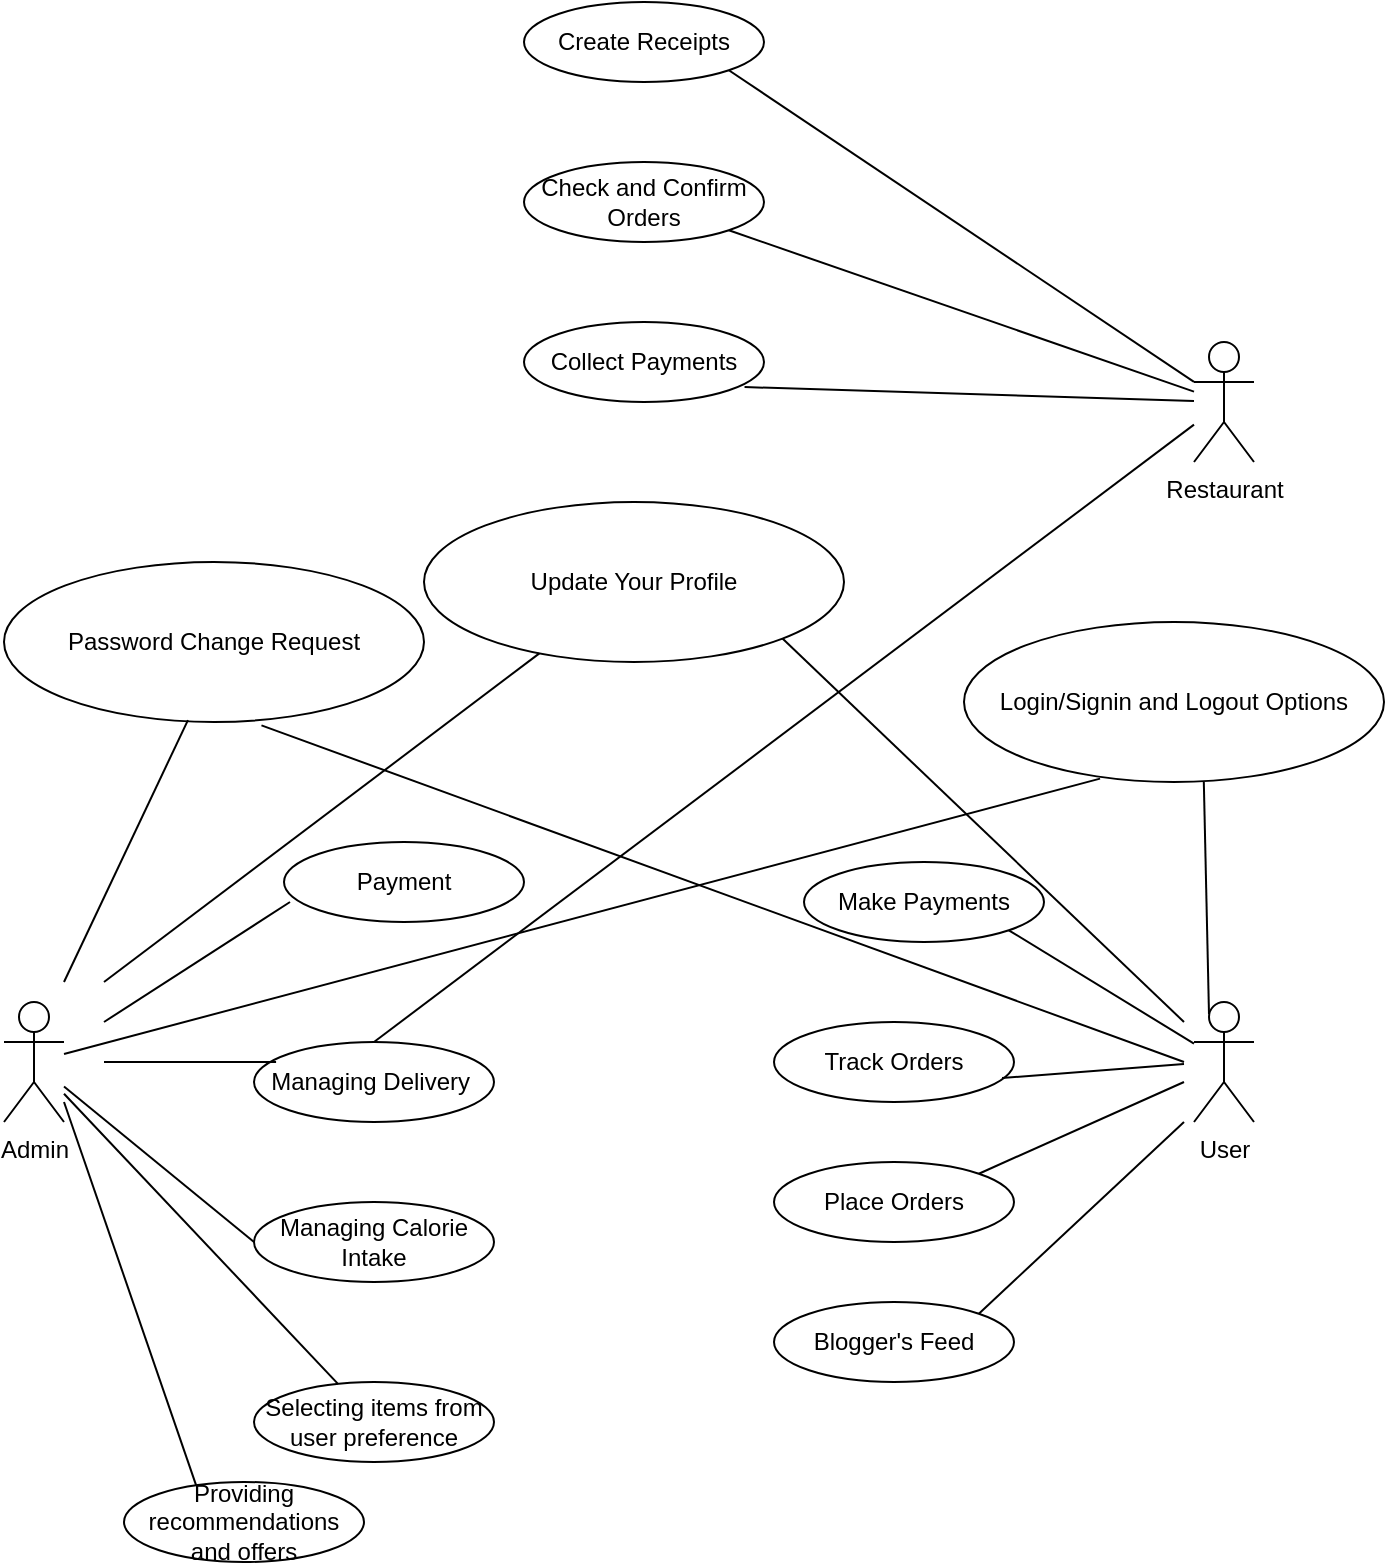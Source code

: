 <mxfile version="14.4.3" type="device"><diagram id="_Uh_xpF8XwlGPsxJy2uh" name="Page-1"><mxGraphModel dx="1186" dy="725" grid="1" gridSize="10" guides="1" tooltips="1" connect="1" arrows="1" fold="1" page="1" pageScale="1" pageWidth="850" pageHeight="1100" math="0" shadow="0"><root><mxCell id="0"/><mxCell id="1" parent="0"/><mxCell id="0M042T5fq95DQ7nvqyF9-2" value="" style="endArrow=none;html=1;entryX=0.301;entryY=0.046;entryDx=0;entryDy=0;entryPerimeter=0;" edge="1" parent="1" target="0M042T5fq95DQ7nvqyF9-1"><mxGeometry width="50" height="50" relative="1" as="geometry"><mxPoint x="170" y="660" as="sourcePoint"/><mxPoint x="184.996" y="853.356" as="targetPoint"/></mxGeometry></mxCell><mxCell id="JA2bsZO1OvpgKdmAKvw5-1" value="Admin" style="shape=umlActor;verticalLabelPosition=bottom;verticalAlign=top;html=1;outlineConnect=0;" parent="1" vertex="1"><mxGeometry x="140" y="610" width="30" height="60" as="geometry"/></mxCell><mxCell id="JA2bsZO1OvpgKdmAKvw5-2" value="User" style="shape=umlActor;verticalLabelPosition=bottom;verticalAlign=top;html=1;outlineConnect=0;" parent="1" vertex="1"><mxGeometry x="735" y="610" width="30" height="60" as="geometry"/></mxCell><mxCell id="JA2bsZO1OvpgKdmAKvw5-4" value="Payment" style="ellipse;whiteSpace=wrap;html=1;" parent="1" vertex="1"><mxGeometry x="280" y="530" width="120" height="40" as="geometry"/></mxCell><mxCell id="JA2bsZO1OvpgKdmAKvw5-6" value="Managing Delivery&amp;nbsp;" style="ellipse;whiteSpace=wrap;html=1;" parent="1" vertex="1"><mxGeometry x="265" y="630" width="120" height="40" as="geometry"/></mxCell><mxCell id="JA2bsZO1OvpgKdmAKvw5-7" value="Managing Calorie Intake" style="ellipse;whiteSpace=wrap;html=1;" parent="1" vertex="1"><mxGeometry x="265" y="710" width="120" height="40" as="geometry"/></mxCell><mxCell id="JA2bsZO1OvpgKdmAKvw5-10" value="Place Orders" style="ellipse;whiteSpace=wrap;html=1;" parent="1" vertex="1"><mxGeometry x="525" y="690" width="120" height="40" as="geometry"/></mxCell><mxCell id="JA2bsZO1OvpgKdmAKvw5-11" value="Track Orders" style="ellipse;whiteSpace=wrap;html=1;" parent="1" vertex="1"><mxGeometry x="525" y="620" width="120" height="40" as="geometry"/></mxCell><mxCell id="JA2bsZO1OvpgKdmAKvw5-12" value="Make Payments" style="ellipse;whiteSpace=wrap;html=1;" parent="1" vertex="1"><mxGeometry x="540" y="540" width="120" height="40" as="geometry"/></mxCell><mxCell id="JA2bsZO1OvpgKdmAKvw5-13" value="Restaurant" style="shape=umlActor;verticalLabelPosition=bottom;verticalAlign=top;html=1;outlineConnect=0;" parent="1" vertex="1"><mxGeometry x="735" y="280" width="30" height="60" as="geometry"/></mxCell><mxCell id="JA2bsZO1OvpgKdmAKvw5-15" value="Collect Payments" style="ellipse;whiteSpace=wrap;html=1;" parent="1" vertex="1"><mxGeometry x="400" y="270" width="120" height="40" as="geometry"/></mxCell><mxCell id="JA2bsZO1OvpgKdmAKvw5-16" value="Check and Confirm Orders" style="ellipse;whiteSpace=wrap;html=1;" parent="1" vertex="1"><mxGeometry x="400" y="190" width="120" height="40" as="geometry"/></mxCell><mxCell id="JA2bsZO1OvpgKdmAKvw5-17" value="Create Receipts" style="ellipse;whiteSpace=wrap;html=1;" parent="1" vertex="1"><mxGeometry x="400" y="110" width="120" height="40" as="geometry"/></mxCell><mxCell id="JA2bsZO1OvpgKdmAKvw5-21" value="Update Your Profile" style="ellipse;whiteSpace=wrap;html=1;" parent="1" vertex="1"><mxGeometry x="350" y="360" width="210" height="80" as="geometry"/></mxCell><mxCell id="JA2bsZO1OvpgKdmAKvw5-23" value="Password Change Request" style="ellipse;whiteSpace=wrap;html=1;" parent="1" vertex="1"><mxGeometry x="140" y="390" width="210" height="80" as="geometry"/></mxCell><mxCell id="JA2bsZO1OvpgKdmAKvw5-24" value="Login/Signin and Logout Options" style="ellipse;whiteSpace=wrap;html=1;" parent="1" vertex="1"><mxGeometry x="620" y="420" width="210" height="80" as="geometry"/></mxCell><mxCell id="JA2bsZO1OvpgKdmAKvw5-26" value="Selecting items from user preference" style="ellipse;whiteSpace=wrap;html=1;" parent="1" vertex="1"><mxGeometry x="265" y="800" width="120" height="40" as="geometry"/></mxCell><mxCell id="JA2bsZO1OvpgKdmAKvw5-29" value="" style="endArrow=none;html=1;entryX=1;entryY=1;entryDx=0;entryDy=0;" parent="1" source="JA2bsZO1OvpgKdmAKvw5-13" target="JA2bsZO1OvpgKdmAKvw5-17" edge="1"><mxGeometry width="50" height="50" relative="1" as="geometry"><mxPoint x="230" y="90" as="sourcePoint"/><mxPoint x="280" y="40" as="targetPoint"/><Array as="points"/></mxGeometry></mxCell><mxCell id="JA2bsZO1OvpgKdmAKvw5-30" value="" style="endArrow=none;html=1;entryX=1;entryY=1;entryDx=0;entryDy=0;" parent="1" source="JA2bsZO1OvpgKdmAKvw5-13" target="JA2bsZO1OvpgKdmAKvw5-16" edge="1"><mxGeometry width="50" height="50" relative="1" as="geometry"><mxPoint x="200" y="80" as="sourcePoint"/><mxPoint x="250" y="30" as="targetPoint"/></mxGeometry></mxCell><mxCell id="JA2bsZO1OvpgKdmAKvw5-31" value="" style="endArrow=none;html=1;entryX=0.919;entryY=0.813;entryDx=0;entryDy=0;entryPerimeter=0;" parent="1" source="JA2bsZO1OvpgKdmAKvw5-13" target="JA2bsZO1OvpgKdmAKvw5-15" edge="1"><mxGeometry width="50" height="50" relative="1" as="geometry"><mxPoint x="210" y="90" as="sourcePoint"/><mxPoint x="416.96" y="111" as="targetPoint"/></mxGeometry></mxCell><mxCell id="JA2bsZO1OvpgKdmAKvw5-34" value="" style="endArrow=none;html=1;entryX=0;entryY=0.5;entryDx=0;entryDy=0;" parent="1" source="JA2bsZO1OvpgKdmAKvw5-1" target="JA2bsZO1OvpgKdmAKvw5-7" edge="1"><mxGeometry width="50" height="50" relative="1" as="geometry"><mxPoint x="430" y="650" as="sourcePoint"/><mxPoint x="480" y="600" as="targetPoint"/></mxGeometry></mxCell><mxCell id="JA2bsZO1OvpgKdmAKvw5-35" value="" style="endArrow=none;html=1;" parent="1" source="JA2bsZO1OvpgKdmAKvw5-1" target="JA2bsZO1OvpgKdmAKvw5-26" edge="1"><mxGeometry width="50" height="50" relative="1" as="geometry"><mxPoint x="170" y="670" as="sourcePoint"/><mxPoint x="480" y="700" as="targetPoint"/></mxGeometry></mxCell><mxCell id="JA2bsZO1OvpgKdmAKvw5-36" value="" style="endArrow=none;html=1;entryX=0.025;entryY=0.75;entryDx=0;entryDy=0;entryPerimeter=0;" parent="1" target="JA2bsZO1OvpgKdmAKvw5-4" edge="1"><mxGeometry width="50" height="50" relative="1" as="geometry"><mxPoint x="190" y="620" as="sourcePoint"/><mxPoint x="480" y="500" as="targetPoint"/></mxGeometry></mxCell><mxCell id="JA2bsZO1OvpgKdmAKvw5-37" value="" style="endArrow=none;html=1;entryX=0.092;entryY=0.25;entryDx=0;entryDy=0;entryPerimeter=0;" parent="1" target="JA2bsZO1OvpgKdmAKvw5-6" edge="1"><mxGeometry width="50" height="50" relative="1" as="geometry"><mxPoint x="190" y="640" as="sourcePoint"/><mxPoint x="480" y="500" as="targetPoint"/></mxGeometry></mxCell><mxCell id="JA2bsZO1OvpgKdmAKvw5-38" value="" style="endArrow=none;html=1;entryX=0.438;entryY=0.988;entryDx=0;entryDy=0;entryPerimeter=0;" parent="1" target="JA2bsZO1OvpgKdmAKvw5-23" edge="1"><mxGeometry width="50" height="50" relative="1" as="geometry"><mxPoint x="170" y="600" as="sourcePoint"/><mxPoint x="480" y="400" as="targetPoint"/></mxGeometry></mxCell><mxCell id="JA2bsZO1OvpgKdmAKvw5-39" value="" style="endArrow=none;html=1;" parent="1" target="JA2bsZO1OvpgKdmAKvw5-21" edge="1"><mxGeometry width="50" height="50" relative="1" as="geometry"><mxPoint x="190" y="600" as="sourcePoint"/><mxPoint x="480" y="500" as="targetPoint"/></mxGeometry></mxCell><mxCell id="JA2bsZO1OvpgKdmAKvw5-40" value="" style="endArrow=none;html=1;entryX=0.324;entryY=0.979;entryDx=0;entryDy=0;entryPerimeter=0;" parent="1" source="JA2bsZO1OvpgKdmAKvw5-1" target="JA2bsZO1OvpgKdmAKvw5-24" edge="1"><mxGeometry width="50" height="50" relative="1" as="geometry"><mxPoint x="430" y="550" as="sourcePoint"/><mxPoint x="480" y="500" as="targetPoint"/></mxGeometry></mxCell><mxCell id="JA2bsZO1OvpgKdmAKvw5-41" value="" style="endArrow=none;html=1;exitX=1;exitY=1;exitDx=0;exitDy=0;" parent="1" source="JA2bsZO1OvpgKdmAKvw5-12" target="JA2bsZO1OvpgKdmAKvw5-2" edge="1"><mxGeometry width="50" height="50" relative="1" as="geometry"><mxPoint x="430" y="650" as="sourcePoint"/><mxPoint x="480" y="600" as="targetPoint"/></mxGeometry></mxCell><mxCell id="JA2bsZO1OvpgKdmAKvw5-42" value="" style="endArrow=none;html=1;exitX=0.95;exitY=0.7;exitDx=0;exitDy=0;exitPerimeter=0;" parent="1" source="JA2bsZO1OvpgKdmAKvw5-11" edge="1"><mxGeometry width="50" height="50" relative="1" as="geometry"><mxPoint x="430" y="650" as="sourcePoint"/><mxPoint x="730" y="641" as="targetPoint"/></mxGeometry></mxCell><mxCell id="JA2bsZO1OvpgKdmAKvw5-43" value="" style="endArrow=none;html=1;exitX=1;exitY=0;exitDx=0;exitDy=0;" parent="1" source="JA2bsZO1OvpgKdmAKvw5-10" edge="1"><mxGeometry width="50" height="50" relative="1" as="geometry"><mxPoint x="430" y="650" as="sourcePoint"/><mxPoint x="730" y="650" as="targetPoint"/></mxGeometry></mxCell><mxCell id="JA2bsZO1OvpgKdmAKvw5-44" value="" style="endArrow=none;html=1;entryX=0.5;entryY=0;entryDx=0;entryDy=0;" parent="1" source="JA2bsZO1OvpgKdmAKvw5-13" target="JA2bsZO1OvpgKdmAKvw5-6" edge="1"><mxGeometry width="50" height="50" relative="1" as="geometry"><mxPoint x="430" y="450" as="sourcePoint"/><mxPoint x="480" y="400" as="targetPoint"/><Array as="points"/></mxGeometry></mxCell><mxCell id="JA2bsZO1OvpgKdmAKvw5-45" value="" style="endArrow=none;html=1;exitX=0.613;exitY=1.021;exitDx=0;exitDy=0;exitPerimeter=0;" parent="1" source="JA2bsZO1OvpgKdmAKvw5-23" edge="1"><mxGeometry width="50" height="50" relative="1" as="geometry"><mxPoint x="221" y="468" as="sourcePoint"/><mxPoint x="730" y="640" as="targetPoint"/><Array as="points"/></mxGeometry></mxCell><mxCell id="JA2bsZO1OvpgKdmAKvw5-46" value="" style="endArrow=none;html=1;entryX=1;entryY=1;entryDx=0;entryDy=0;" parent="1" target="JA2bsZO1OvpgKdmAKvw5-21" edge="1"><mxGeometry width="50" height="50" relative="1" as="geometry"><mxPoint x="730" y="620" as="sourcePoint"/><mxPoint x="480" y="500" as="targetPoint"/></mxGeometry></mxCell><mxCell id="JA2bsZO1OvpgKdmAKvw5-47" value="" style="endArrow=none;html=1;exitX=0.25;exitY=0.1;exitDx=0;exitDy=0;exitPerimeter=0;entryX=0.571;entryY=1;entryDx=0;entryDy=0;entryPerimeter=0;" parent="1" source="JA2bsZO1OvpgKdmAKvw5-2" target="JA2bsZO1OvpgKdmAKvw5-24" edge="1"><mxGeometry width="50" height="50" relative="1" as="geometry"><mxPoint x="650" y="430" as="sourcePoint"/><mxPoint x="730" y="500" as="targetPoint"/></mxGeometry></mxCell><mxCell id="0M042T5fq95DQ7nvqyF9-1" value="Providing recommendations and offers" style="ellipse;whiteSpace=wrap;html=1;" vertex="1" parent="1"><mxGeometry x="200" y="850" width="120" height="40" as="geometry"/></mxCell><mxCell id="0M042T5fq95DQ7nvqyF9-3" value="Blogger's Feed" style="ellipse;whiteSpace=wrap;html=1;" vertex="1" parent="1"><mxGeometry x="525" y="760" width="120" height="40" as="geometry"/></mxCell><mxCell id="0M042T5fq95DQ7nvqyF9-4" value="" style="endArrow=none;html=1;exitX=1;exitY=0;exitDx=0;exitDy=0;" edge="1" parent="1" source="0M042T5fq95DQ7nvqyF9-3"><mxGeometry width="50" height="50" relative="1" as="geometry"><mxPoint x="637.426" y="705.858" as="sourcePoint"/><mxPoint x="730" y="670" as="targetPoint"/></mxGeometry></mxCell></root></mxGraphModel></diagram></mxfile>